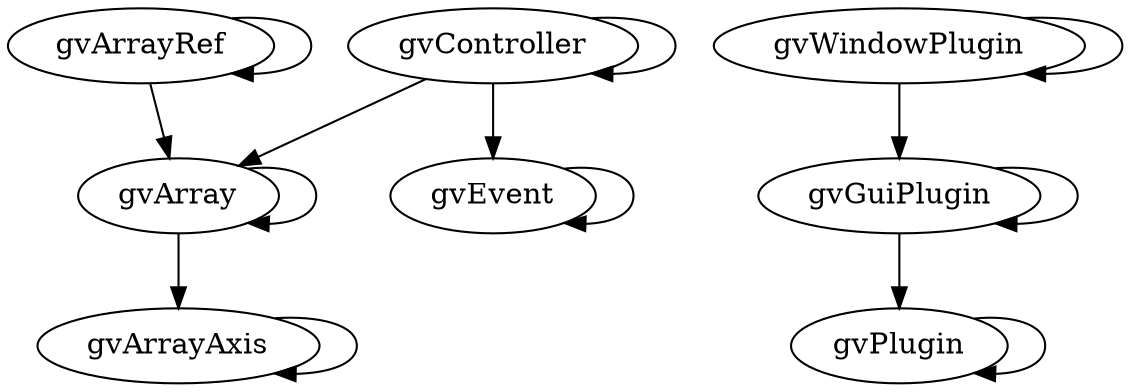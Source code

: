 /* Created by mdot for Matlab */
digraph m2html {
  gvArray -> gvArray;
  gvArray -> gvArrayAxis;
  gvArrayAxis -> gvArrayAxis;
  gvArrayRef -> gvArray;
  gvArrayRef -> gvArrayRef;
  gvController -> gvArray;
  gvController -> gvController;
  gvController -> gvEvent;
  gvEvent -> gvEvent;
  gvGuiPlugin -> gvGuiPlugin;
  gvGuiPlugin -> gvPlugin;
  gvPlugin -> gvPlugin;
  gvWindowPlugin -> gvGuiPlugin;
  gvWindowPlugin -> gvWindowPlugin;

  gvArray [URL="gvArray.html"];
  gvArrayAxis [URL="gvArrayAxis.html"];
  gvArrayRef [URL="gvArrayRef.html"];
  gvController [URL="gvController.html"];
  gvEvent [URL="gvEvent.html"];
  gvGuiPlugin [URL="gvGuiPlugin.html"];
  gvPlugin [URL="gvPlugin.html"];
  gvWindowPlugin [URL="gvWindowPlugin.html"];
}